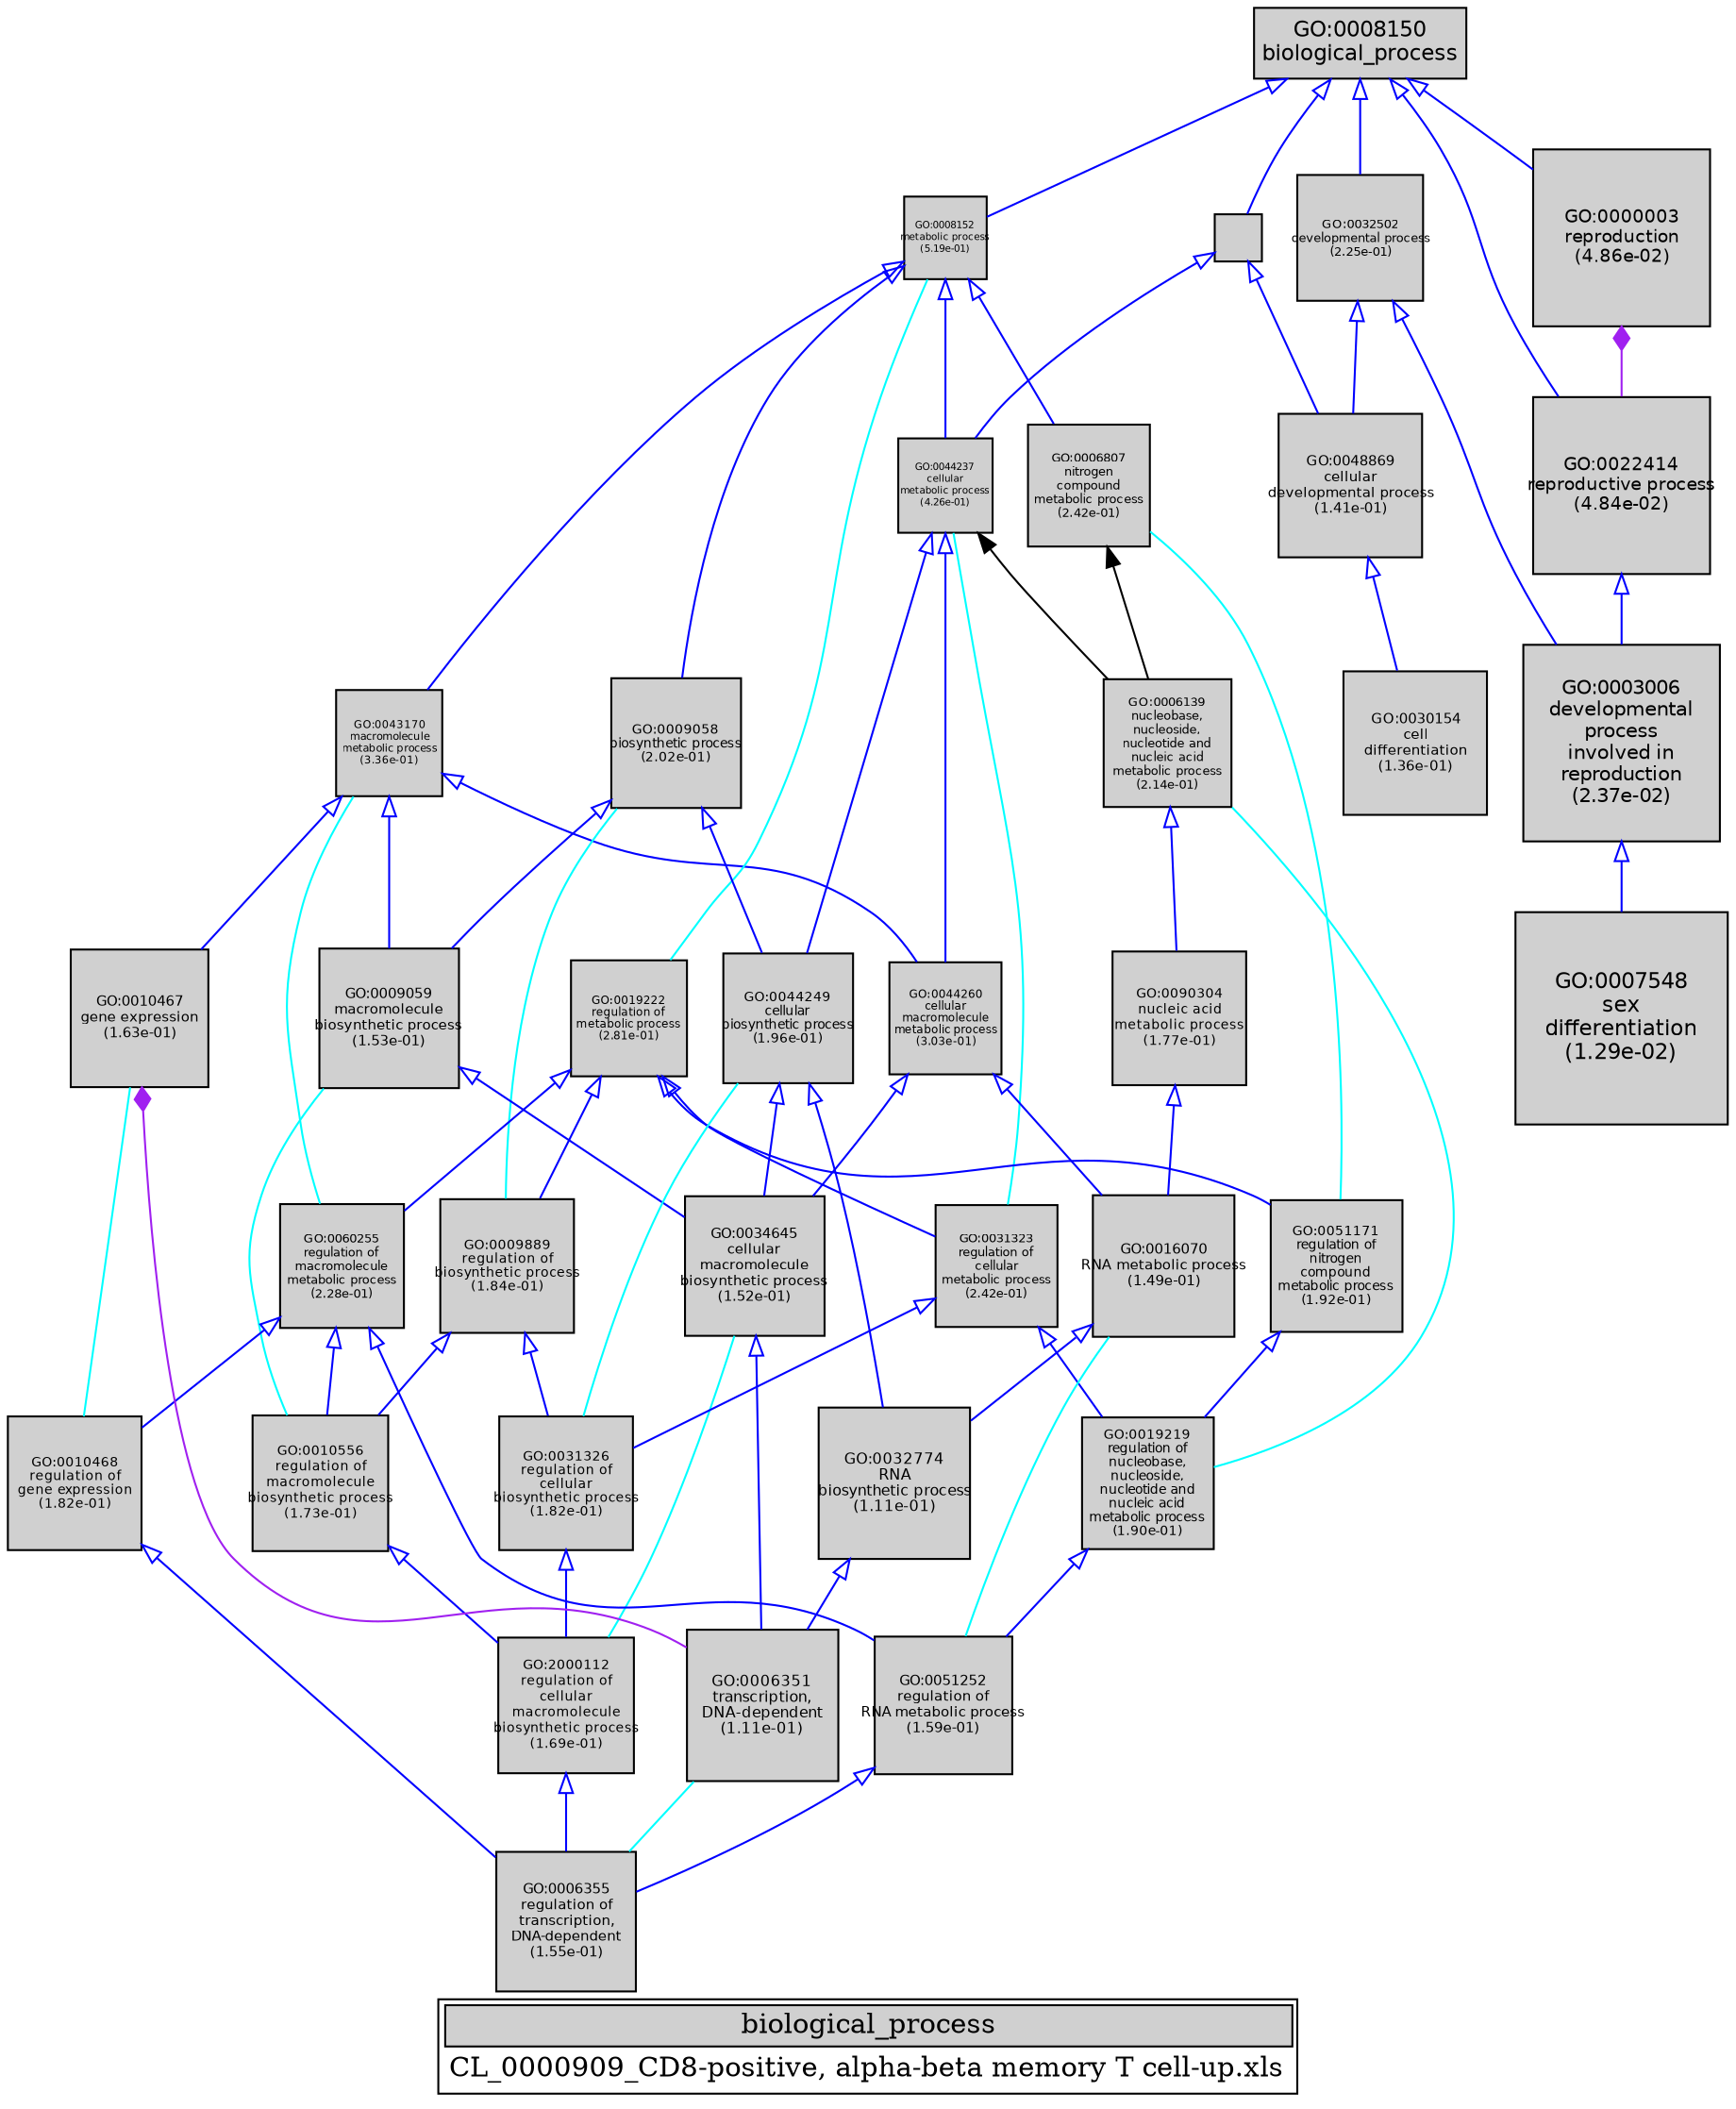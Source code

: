 digraph "biological_process" {
graph [ bgcolor = "#FFFFFF", label = <<TABLE COLOR="black" BGCOLOR="white"><TR><TD COLSPAN="2" BGCOLOR="#D0D0D0"><FONT COLOR="black">biological_process</FONT></TD></TR><TR><TD BORDER="0">CL_0000909_CD8-positive, alpha-beta memory T cell-up.xls</TD></TR></TABLE>> ];
node [ fontname = "Helvetica" ];

subgraph "nodes" {

node [ style = "filled", fixedsize = "true", width = 1, shape = "box", fontsize = 9, fillcolor = "#D0D0D0", fontcolor = "black", color = "black" ];

"GO:0007548" [ URL = "#GO:0007548", label = <<TABLE BORDER="0"><TR><TD>GO:0007548<BR/>sex<BR/>differentiation<BR/>(1.29e-02)</TD></TR></TABLE>>, width = 1.5, shape = "box", fontsize = 10.8, height = 1.5 ];
"GO:0043170" [ URL = "#GO:0043170", label = <<TABLE BORDER="0"><TR><TD>GO:0043170<BR/>macromolecule<BR/>metabolic process<BR/>(3.36e-01)</TD></TR></TABLE>>, width = 0.755797272432, shape = "box", fontsize = 5.44174036151, height = 0.755797272432 ];
"GO:0008152" [ URL = "#GO:0008152", label = <<TABLE BORDER="0"><TR><TD>GO:0008152<BR/>metabolic process<BR/>(5.19e-01)</TD></TR></TABLE>>, width = 0.589615815416, shape = "box", fontsize = 5.0, height = 0.589615815416 ];
"GO:0090304" [ URL = "#GO:0090304", label = <<TABLE BORDER="0"><TR><TD>GO:0090304<BR/>nucleic acid<BR/>metabolic process<BR/>(1.77e-01)</TD></TR></TABLE>>, width = 0.949415391656, shape = "box", fontsize = 6.83579081992, height = 0.949415391656 ];
"GO:0031326" [ URL = "#GO:0031326", label = <<TABLE BORDER="0"><TR><TD>GO:0031326<BR/>regulation of<BR/>cellular<BR/>biosynthetic process<BR/>(1.82e-01)</TD></TR></TABLE>>, width = 0.941850704938, shape = "box", fontsize = 6.78132507556, height = 0.941850704938 ];
"GO:0034645" [ URL = "#GO:0034645", label = <<TABLE BORDER="0"><TR><TD>GO:0034645<BR/>cellular<BR/>macromolecule<BR/>biosynthetic process<BR/>(1.52e-01)</TD></TR></TABLE>>, width = 0.990081982399, shape = "box", fontsize = 7.12859027327, height = 0.990081982399 ];
"GO:0009058" [ URL = "#GO:0009058", label = <<TABLE BORDER="0"><TR><TD>GO:0009058<BR/>biosynthetic process<BR/>(2.02e-01)</TD></TR></TABLE>>, width = 0.91213217956, shape = "box", fontsize = 6.56735169283, height = 0.91213217956 ];
"GO:0010468" [ URL = "#GO:0010468", label = <<TABLE BORDER="0"><TR><TD>GO:0010468<BR/>regulation of<BR/>gene expression<BR/>(1.82e-01)</TD></TR></TABLE>>, width = 0.941547157207, shape = "box", fontsize = 6.77913953189, height = 0.941547157207 ];
"GO:0009059" [ URL = "#GO:0009059", label = <<TABLE BORDER="0"><TR><TD>GO:0009059<BR/>macromolecule<BR/>biosynthetic process<BR/>(1.53e-01)</TD></TR></TABLE>>, width = 0.987552174531, shape = "box", fontsize = 7.11037565662, height = 0.987552174531 ];
"GO:0006355" [ URL = "#GO:0006355", label = <<TABLE BORDER="0"><TR><TD>GO:0006355<BR/>regulation of<BR/>transcription,<BR/>DNA-dependent<BR/>(1.55e-01)</TD></TR></TABLE>>, width = 0.98413130566, shape = "box", fontsize = 7.08574540075, height = 0.98413130566 ];
"GO:0006139" [ URL = "#GO:0006139", label = <<TABLE BORDER="0"><TR><TD>GO:0006139<BR/>nucleobase,<BR/>nucleoside,<BR/>nucleotide and<BR/>nucleic acid<BR/>metabolic process<BR/>(2.14e-01)</TD></TR></TABLE>>, width = 0.896197433313, shape = "box", fontsize = 6.45262151985, height = 0.896197433313 ];
"GO:0022414" [ URL = "#GO:0022414", label = <<TABLE BORDER="0"><TR><TD>GO:0022414<BR/>reproductive process<BR/>(4.84e-02)</TD></TR></TABLE>>, width = 1.25241122965, shape = "box", fontsize = 9.01736085346, height = 1.25241122965 ];
"GO:0044237" [ URL = "#GO:0044237", label = <<TABLE BORDER="0"><TR><TD>GO:0044237<BR/>cellular<BR/>metabolic process<BR/>(4.26e-01)</TD></TR></TABLE>>, width = 0.670359692097, shape = "box", fontsize = 5.0, height = 0.670359692097 ];
"GO:0008150" [ URL = "#GO:0008150", label = <<TABLE BORDER="0"><TR><TD>GO:0008150<BR/>biological_process</TD></TR></TABLE>>, width = 1.5, shape = "box", fontsize = 10.8 ];
"GO:0048869" [ URL = "#GO:0048869", label = <<TABLE BORDER="0"><TR><TD>GO:0048869<BR/>cellular<BR/>developmental process<BR/>(1.41e-01)</TD></TR></TABLE>>, width = 1.00893181344, shape = "box", fontsize = 7.26430905678, height = 1.00893181344 ];
"GO:0032774" [ URL = "#GO:0032774", label = <<TABLE BORDER="0"><TR><TD>GO:0032774<BR/>RNA<BR/>biosynthetic process<BR/>(1.11e-01)</TD></TR></TABLE>>, width = 1.06742616209, shape = "box", fontsize = 7.68546836703, height = 1.06742616209 ];
"GO:0006351" [ URL = "#GO:0006351", label = <<TABLE BORDER="0"><TR><TD>GO:0006351<BR/>transcription,<BR/>DNA-dependent<BR/>(1.11e-01)</TD></TR></TABLE>>, width = 1.06771796173, shape = "box", fontsize = 7.68756932446, height = 1.06771796173 ];
"GO:0009987" [ URL = "#GO:0009987", label = "", width = 0.332270334708, shape = "box", height = 0.332270334708 ];
"GO:0006807" [ URL = "#GO:0006807", label = <<TABLE BORDER="0"><TR><TD>GO:0006807<BR/>nitrogen<BR/>compound<BR/>metabolic process<BR/>(2.42e-01)</TD></TR></TABLE>>, width = 0.860558916693, shape = "box", fontsize = 6.19602420019, height = 0.860558916693 ];
"GO:0009889" [ URL = "#GO:0009889", label = <<TABLE BORDER="0"><TR><TD>GO:0009889<BR/>regulation of<BR/>biosynthetic process<BR/>(1.84e-01)</TD></TR></TABLE>>, width = 0.938223800591, shape = "box", fontsize = 6.75521136426, height = 0.938223800591 ];
"GO:0019222" [ URL = "#GO:0019222", label = <<TABLE BORDER="0"><TR><TD>GO:0019222<BR/>regulation of<BR/>metabolic process<BR/>(2.81e-01)</TD></TR></TABLE>>, width = 0.81444821432, shape = "box", fontsize = 5.8640271431, height = 0.81444821432 ];
"GO:0051171" [ URL = "#GO:0051171", label = <<TABLE BORDER="0"><TR><TD>GO:0051171<BR/>regulation of<BR/>nitrogen<BR/>compound<BR/>metabolic process<BR/>(1.92e-01)</TD></TR></TABLE>>, width = 0.926469602652, shape = "box", fontsize = 6.67058113909, height = 0.926469602652 ];
"GO:0044260" [ URL = "#GO:0044260", label = <<TABLE BORDER="0"><TR><TD>GO:0044260<BR/>cellular<BR/>macromolecule<BR/>metabolic process<BR/>(3.03e-01)</TD></TR></TABLE>>, width = 0.789796909886, shape = "box", fontsize = 5.68653775118, height = 0.789796909886 ];
"GO:0032502" [ URL = "#GO:0032502", label = <<TABLE BORDER="0"><TR><TD>GO:0032502<BR/>developmental process<BR/>(2.25e-01)</TD></TR></TABLE>>, width = 0.882414544033, shape = "box", fontsize = 6.35338471703, height = 0.882414544033 ];
"GO:0010556" [ URL = "#GO:0010556", label = <<TABLE BORDER="0"><TR><TD>GO:0010556<BR/>regulation of<BR/>macromolecule<BR/>biosynthetic process<BR/>(1.73e-01)</TD></TR></TABLE>>, width = 0.955137055906, shape = "box", fontsize = 6.87698680252, height = 0.955137055906 ];
"GO:0030154" [ URL = "#GO:0030154", label = <<TABLE BORDER="0"><TR><TD>GO:0030154<BR/>cell<BR/>differentiation<BR/>(1.36e-01)</TD></TR></TABLE>>, width = 1.01744536065, shape = "box", fontsize = 7.3256065967, height = 1.01744536065 ];
"GO:0060255" [ URL = "#GO:0060255", label = <<TABLE BORDER="0"><TR><TD>GO:0060255<BR/>regulation of<BR/>macromolecule<BR/>metabolic process<BR/>(2.28e-01)</TD></TR></TABLE>>, width = 0.878320564781, shape = "box", fontsize = 6.32390806642, height = 0.878320564781 ];
"GO:0051252" [ URL = "#GO:0051252", label = <<TABLE BORDER="0"><TR><TD>GO:0051252<BR/>regulation of<BR/>RNA metabolic process<BR/>(1.59e-01)</TD></TR></TABLE>>, width = 0.977275081161, shape = "box", fontsize = 7.03638058436, height = 0.977275081161 ];
"GO:2000112" [ URL = "#GO:2000112", label = <<TABLE BORDER="0"><TR><TD>GO:2000112<BR/>regulation of<BR/>cellular<BR/>macromolecule<BR/>biosynthetic process<BR/>(1.69e-01)</TD></TR></TABLE>>, width = 0.962013545195, shape = "box", fontsize = 6.92649752541, height = 0.962013545195 ];
"GO:0031323" [ URL = "#GO:0031323", label = <<TABLE BORDER="0"><TR><TD>GO:0031323<BR/>regulation of<BR/>cellular<BR/>metabolic process<BR/>(2.42e-01)</TD></TR></TABLE>>, width = 0.860392276431, shape = "box", fontsize = 6.1948243903, height = 0.860392276431 ];
"GO:0044249" [ URL = "#GO:0044249", label = <<TABLE BORDER="0"><TR><TD>GO:0044249<BR/>cellular<BR/>biosynthetic process<BR/>(1.96e-01)</TD></TR></TABLE>>, width = 0.921441158787, shape = "box", fontsize = 6.63437634327, height = 0.921441158787 ];
"GO:0019219" [ URL = "#GO:0019219", label = <<TABLE BORDER="0"><TR><TD>GO:0019219<BR/>regulation of<BR/>nucleobase,<BR/>nucleoside,<BR/>nucleotide and<BR/>nucleic acid<BR/>metabolic process<BR/>(1.90e-01)</TD></TR></TABLE>>, width = 0.929301825109, shape = "box", fontsize = 6.69097314079, height = 0.929301825109 ];
"GO:0010467" [ URL = "#GO:0010467", label = <<TABLE BORDER="0"><TR><TD>GO:0010467<BR/>gene expression<BR/>(1.63e-01)</TD></TR></TABLE>>, width = 0.971093694163, shape = "box", fontsize = 6.99187459798, height = 0.971093694163 ];
"GO:0016070" [ URL = "#GO:0016070", label = <<TABLE BORDER="0"><TR><TD>GO:0016070<BR/>RNA metabolic process<BR/>(1.49e-01)</TD></TR></TABLE>>, width = 0.994845704736, shape = "box", fontsize = 7.1628890741, height = 0.994845704736 ];
"GO:0000003" [ URL = "#GO:0000003", label = <<TABLE BORDER="0"><TR><TD>GO:0000003<BR/>reproduction<BR/>(4.86e-02)</TD></TR></TABLE>>, width = 1.25155428121, shape = "box", fontsize = 9.01119082475, height = 1.25155428121 ];
"GO:0003006" [ URL = "#GO:0003006", label = <<TABLE BORDER="0"><TR><TD>GO:0003006<BR/>developmental<BR/>process<BR/>involved in<BR/>reproduction<BR/>(2.37e-02)</TD></TR></TABLE>>, width = 1.39117908512, shape = "box", fontsize = 10.0164894128, height = 1.39117908512 ];
}
subgraph "edges" {


edge [ dir = "back", weight = 1 ];
subgraph "regulates" {


edge [ color = "cyan", arrowtail = "none" ];
subgraph "positive" {


edge [ color = "green", arrowtail = "vee" ];
}
subgraph "negative" {


edge [ color = "red", arrowtail = "tee" ];
}
"GO:0006807" -> "GO:0051171";
"GO:0009058" -> "GO:0009889";
"GO:0006351" -> "GO:0006355";
"GO:0044249" -> "GO:0031326";
"GO:0010467" -> "GO:0010468";
"GO:0034645" -> "GO:2000112";
"GO:0008152" -> "GO:0019222";
"GO:0006139" -> "GO:0019219";
"GO:0016070" -> "GO:0051252";
"GO:0043170" -> "GO:0060255";
"GO:0044237" -> "GO:0031323";
"GO:0009059" -> "GO:0010556";
}
subgraph "part_of" {


edge [ color = "purple", arrowtail = "diamond", weight = 2.5 ];
"GO:0000003" -> "GO:0022414";
"GO:0010467" -> "GO:0006351";
}
subgraph "is_a" {


edge [ color = "blue", arrowtail = "empty", weight = 5.0 ];
"GO:0060255" -> "GO:0051252";
"GO:0051171" -> "GO:0019219";
"GO:0008152" -> "GO:0009058";
"GO:0031326" -> "GO:2000112";
"GO:0009987" -> "GO:0044237";
"GO:0019222" -> "GO:0060255";
"GO:0044237" -> "GO:0044260";
"GO:0008150" -> "GO:0009987";
"GO:0008152" -> "GO:0006807";
"GO:0003006" -> "GO:0007548";
"GO:0008150" -> "GO:0022414";
"GO:0006139" -> "GO:0090304";
"GO:0044260" -> "GO:0016070";
"GO:0009987" -> "GO:0048869";
"GO:0019219" -> "GO:0051252";
"GO:0008152" -> "GO:0044237";
"GO:0008150" -> "GO:0000003";
"GO:0031323" -> "GO:0019219";
"GO:0034645" -> "GO:0006351";
"GO:0031323" -> "GO:0031326";
"GO:0044249" -> "GO:0032774";
"GO:0043170" -> "GO:0009059";
"GO:0009059" -> "GO:0034645";
"GO:0044237" -> "GO:0044249";
"GO:0008152" -> "GO:0043170";
"GO:0010468" -> "GO:0006355";
"GO:0060255" -> "GO:0010468";
"GO:0022414" -> "GO:0003006";
"GO:0010556" -> "GO:2000112";
"GO:0051252" -> "GO:0006355";
"GO:0019222" -> "GO:0009889";
"GO:0048869" -> "GO:0030154";
"GO:0009058" -> "GO:0009059";
"GO:0009058" -> "GO:0044249";
"GO:0009889" -> "GO:0010556";
"GO:0009889" -> "GO:0031326";
"GO:0032774" -> "GO:0006351";
"GO:0090304" -> "GO:0016070";
"GO:0019222" -> "GO:0051171";
"GO:0032502" -> "GO:0003006";
"GO:0019222" -> "GO:0031323";
"GO:0043170" -> "GO:0010467";
"GO:0044260" -> "GO:0034645";
"GO:0032502" -> "GO:0048869";
"GO:0060255" -> "GO:0010556";
"GO:0008150" -> "GO:0032502";
"GO:0016070" -> "GO:0032774";
"GO:0008150" -> "GO:0008152";
"GO:0044249" -> "GO:0034645";
"GO:0043170" -> "GO:0044260";
"GO:2000112" -> "GO:0006355";
}
"GO:0006807" -> "GO:0006139";
"GO:0044237" -> "GO:0006139";
}
}
